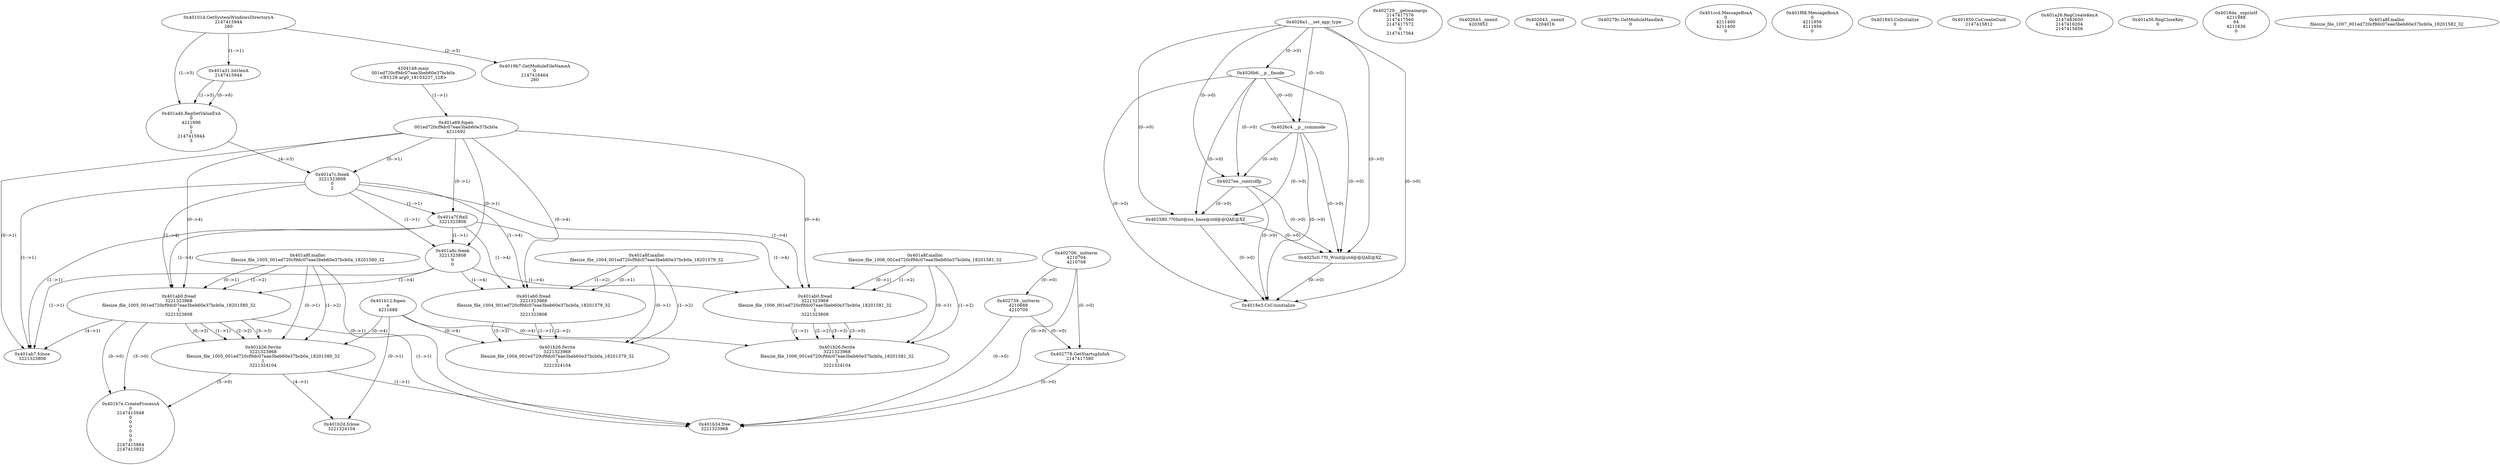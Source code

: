 // Global SCDG with merge call
digraph {
	0 [label="4204148.main
001ed720cf9dc07eae3beb60e37bcb0a
<BV128 arg0_18103237_128>"]
	1 [label="0x4026a1.__set_app_type
"]
	2 [label="0x4026b6.__p__fmode
"]
	1 -> 2 [label="(0-->0)"]
	3 [label="0x4026c4.__p__commode
"]
	1 -> 3 [label="(0-->0)"]
	2 -> 3 [label="(0-->0)"]
	4 [label="0x4027ee._controlfp
"]
	1 -> 4 [label="(0-->0)"]
	2 -> 4 [label="(0-->0)"]
	3 -> 4 [label="(0-->0)"]
	5 [label="0x402706._initterm
4210704
4210708"]
	6 [label="0x402729.__getmainargs
2147417576
2147417560
2147417572
0
2147417564"]
	7 [label="0x402739._initterm
4210688
4210700"]
	5 -> 7 [label="(0-->0)"]
	8 [label="0x402580.??0Init@ios_base@std@@QAE@XZ
"]
	1 -> 8 [label="(0-->0)"]
	2 -> 8 [label="(0-->0)"]
	3 -> 8 [label="(0-->0)"]
	4 -> 8 [label="(0-->0)"]
	9 [label="0x402643._onexit
4203952"]
	10 [label="0x4025c0.??0_Winit@std@@QAE@XZ
"]
	1 -> 10 [label="(0-->0)"]
	2 -> 10 [label="(0-->0)"]
	3 -> 10 [label="(0-->0)"]
	4 -> 10 [label="(0-->0)"]
	8 -> 10 [label="(0-->0)"]
	11 [label="0x402643._onexit
4204016"]
	12 [label="0x402778.GetStartupInfoA
2147417580"]
	5 -> 12 [label="(0-->0)"]
	7 -> 12 [label="(0-->0)"]
	13 [label="0x40279c.GetModuleHandleA
0"]
	14 [label="0x401ccd.MessageBoxA
0
4211400
4211400
0"]
	15 [label="0x401f88.MessageBoxA
0
4211956
4211956
0"]
	16 [label="0x401845.CoInitialize
0"]
	17 [label="0x401850.CoCreateGuid
2147415812"]
	18 [label="0x4018e3.CoUninitialize
"]
	1 -> 18 [label="(0-->0)"]
	2 -> 18 [label="(0-->0)"]
	3 -> 18 [label="(0-->0)"]
	4 -> 18 [label="(0-->0)"]
	8 -> 18 [label="(0-->0)"]
	10 -> 18 [label="(0-->0)"]
	19 [label="0x40101d.GetSystemWindowsDirectoryA
2147415944
260"]
	20 [label="0x4019b7.GetModuleFileNameA
0
2147416464
260"]
	19 -> 20 [label="(2-->3)"]
	21 [label="0x401a26.RegCreateKeyA
2147483650
2147416204
2147415856"]
	22 [label="0x401a31.lstrlenA
2147415944"]
	19 -> 22 [label="(1-->1)"]
	23 [label="0x401a4b.RegSetValueExA
0
4211696
0
2
2147415944
5"]
	19 -> 23 [label="(1-->5)"]
	22 -> 23 [label="(1-->5)"]
	22 -> 23 [label="(0-->6)"]
	24 [label="0x401a56.RegCloseKey
0"]
	25 [label="0x401a69.fopen
001ed720cf9dc07eae3beb60e37bcb0a
4211692"]
	0 -> 25 [label="(1-->1)"]
	26 [label="0x401a7c.fseek
3221323808
0
2"]
	25 -> 26 [label="(0-->1)"]
	23 -> 26 [label="(4-->3)"]
	27 [label="0x401a7f.ftell
3221323808"]
	25 -> 27 [label="(0-->1)"]
	26 -> 27 [label="(1-->1)"]
	28 [label="0x401a8c.fseek
3221323808
0
0"]
	25 -> 28 [label="(0-->1)"]
	26 -> 28 [label="(1-->1)"]
	27 -> 28 [label="(1-->1)"]
	29 [label="0x401a8f.malloc
filesize_file_1005_001ed720cf9dc07eae3beb60e37bcb0a_18201580_32"]
	30 [label="0x401ab0.fread
3221323968
filesize_file_1005_001ed720cf9dc07eae3beb60e37bcb0a_18201580_32
1
3221323808"]
	29 -> 30 [label="(0-->1)"]
	29 -> 30 [label="(1-->2)"]
	25 -> 30 [label="(0-->4)"]
	26 -> 30 [label="(1-->4)"]
	27 -> 30 [label="(1-->4)"]
	28 -> 30 [label="(1-->4)"]
	31 [label="0x401ab7.fclose
3221323808"]
	25 -> 31 [label="(0-->1)"]
	26 -> 31 [label="(1-->1)"]
	27 -> 31 [label="(1-->1)"]
	28 -> 31 [label="(1-->1)"]
	30 -> 31 [label="(4-->1)"]
	32 [label="0x401b12.fopen
e
4211688"]
	33 [label="0x401b26.fwrite
3221323968
filesize_file_1005_001ed720cf9dc07eae3beb60e37bcb0a_18201580_32
1
3221324104"]
	29 -> 33 [label="(0-->1)"]
	30 -> 33 [label="(1-->1)"]
	29 -> 33 [label="(1-->2)"]
	30 -> 33 [label="(2-->2)"]
	30 -> 33 [label="(3-->3)"]
	30 -> 33 [label="(0-->3)"]
	32 -> 33 [label="(0-->4)"]
	34 [label="0x401b2d.fclose
3221324104"]
	32 -> 34 [label="(0-->1)"]
	33 -> 34 [label="(4-->1)"]
	35 [label="0x401b34.free
3221323968"]
	29 -> 35 [label="(0-->1)"]
	30 -> 35 [label="(1-->1)"]
	33 -> 35 [label="(1-->1)"]
	5 -> 35 [label="(0-->0)"]
	7 -> 35 [label="(0-->0)"]
	12 -> 35 [label="(0-->0)"]
	36 [label="0x401b7e.CreateProcessA
0
2147415948
0
0
0
0
0
0
2147415864
2147415932"]
	30 -> 36 [label="(3-->0)"]
	30 -> 36 [label="(0-->0)"]
	33 -> 36 [label="(3-->0)"]
	37 [label="0x4018da._snprintf
4211888
64
4211636
0"]
	38 [label="0x401a8f.malloc
filesize_file_1006_001ed720cf9dc07eae3beb60e37bcb0a_18201581_32"]
	39 [label="0x401ab0.fread
3221323968
filesize_file_1006_001ed720cf9dc07eae3beb60e37bcb0a_18201581_32
1
3221323808"]
	38 -> 39 [label="(0-->1)"]
	38 -> 39 [label="(1-->2)"]
	25 -> 39 [label="(0-->4)"]
	26 -> 39 [label="(1-->4)"]
	27 -> 39 [label="(1-->4)"]
	28 -> 39 [label="(1-->4)"]
	40 [label="0x401a8f.malloc
filesize_file_1004_001ed720cf9dc07eae3beb60e37bcb0a_18201579_32"]
	41 [label="0x401a8f.malloc
filesize_file_1007_001ed720cf9dc07eae3beb60e37bcb0a_18201582_32"]
	42 [label="0x401ab0.fread
3221323968
filesize_file_1004_001ed720cf9dc07eae3beb60e37bcb0a_18201579_32
1
3221323808"]
	40 -> 42 [label="(0-->1)"]
	40 -> 42 [label="(1-->2)"]
	25 -> 42 [label="(0-->4)"]
	26 -> 42 [label="(1-->4)"]
	27 -> 42 [label="(1-->4)"]
	28 -> 42 [label="(1-->4)"]
	43 [label="0x401b26.fwrite
3221323968
filesize_file_1004_001ed720cf9dc07eae3beb60e37bcb0a_18201579_32
1
3221324104"]
	40 -> 43 [label="(0-->1)"]
	42 -> 43 [label="(1-->1)"]
	40 -> 43 [label="(1-->2)"]
	42 -> 43 [label="(2-->2)"]
	42 -> 43 [label="(3-->3)"]
	32 -> 43 [label="(0-->4)"]
	44 [label="0x401b26.fwrite
3221323968
filesize_file_1006_001ed720cf9dc07eae3beb60e37bcb0a_18201581_32
1
3221324104"]
	38 -> 44 [label="(0-->1)"]
	39 -> 44 [label="(1-->1)"]
	38 -> 44 [label="(1-->2)"]
	39 -> 44 [label="(2-->2)"]
	39 -> 44 [label="(3-->3)"]
	32 -> 44 [label="(0-->4)"]
	39 -> 44 [label="(3-->0)"]
}
